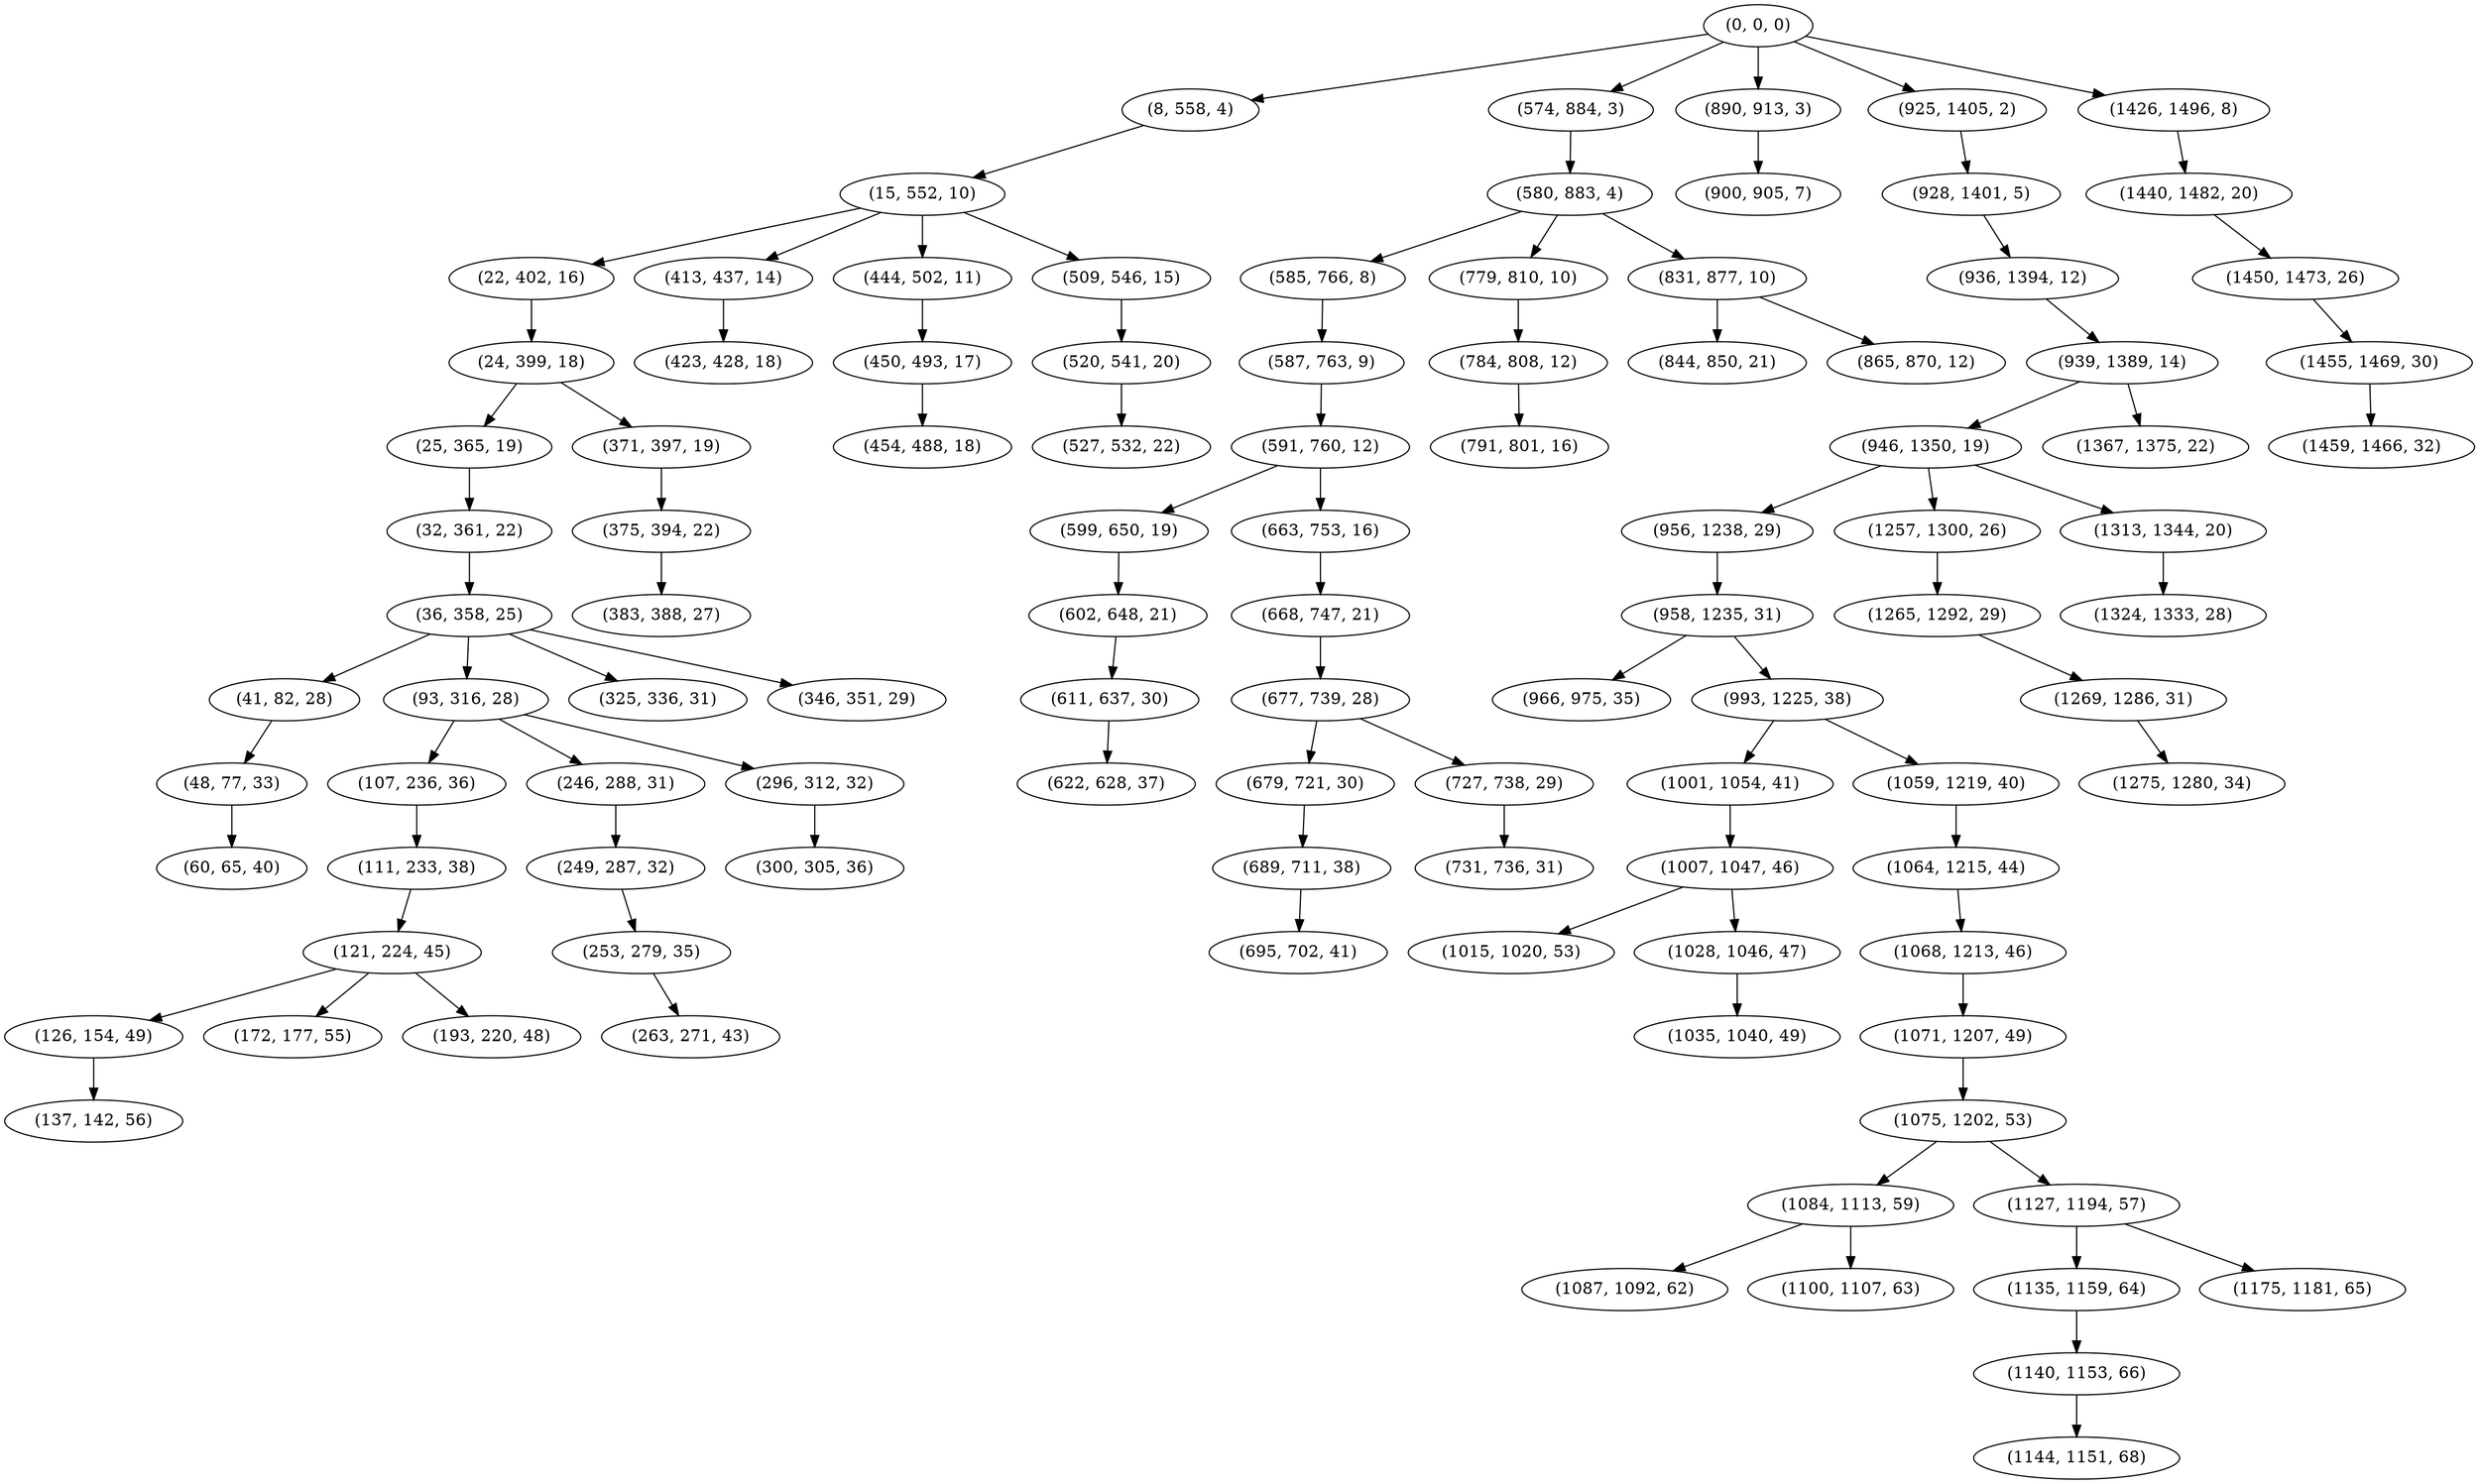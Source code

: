digraph tree {
    "(0, 0, 0)";
    "(8, 558, 4)";
    "(15, 552, 10)";
    "(22, 402, 16)";
    "(24, 399, 18)";
    "(25, 365, 19)";
    "(32, 361, 22)";
    "(36, 358, 25)";
    "(41, 82, 28)";
    "(48, 77, 33)";
    "(60, 65, 40)";
    "(93, 316, 28)";
    "(107, 236, 36)";
    "(111, 233, 38)";
    "(121, 224, 45)";
    "(126, 154, 49)";
    "(137, 142, 56)";
    "(172, 177, 55)";
    "(193, 220, 48)";
    "(246, 288, 31)";
    "(249, 287, 32)";
    "(253, 279, 35)";
    "(263, 271, 43)";
    "(296, 312, 32)";
    "(300, 305, 36)";
    "(325, 336, 31)";
    "(346, 351, 29)";
    "(371, 397, 19)";
    "(375, 394, 22)";
    "(383, 388, 27)";
    "(413, 437, 14)";
    "(423, 428, 18)";
    "(444, 502, 11)";
    "(450, 493, 17)";
    "(454, 488, 18)";
    "(509, 546, 15)";
    "(520, 541, 20)";
    "(527, 532, 22)";
    "(574, 884, 3)";
    "(580, 883, 4)";
    "(585, 766, 8)";
    "(587, 763, 9)";
    "(591, 760, 12)";
    "(599, 650, 19)";
    "(602, 648, 21)";
    "(611, 637, 30)";
    "(622, 628, 37)";
    "(663, 753, 16)";
    "(668, 747, 21)";
    "(677, 739, 28)";
    "(679, 721, 30)";
    "(689, 711, 38)";
    "(695, 702, 41)";
    "(727, 738, 29)";
    "(731, 736, 31)";
    "(779, 810, 10)";
    "(784, 808, 12)";
    "(791, 801, 16)";
    "(831, 877, 10)";
    "(844, 850, 21)";
    "(865, 870, 12)";
    "(890, 913, 3)";
    "(900, 905, 7)";
    "(925, 1405, 2)";
    "(928, 1401, 5)";
    "(936, 1394, 12)";
    "(939, 1389, 14)";
    "(946, 1350, 19)";
    "(956, 1238, 29)";
    "(958, 1235, 31)";
    "(966, 975, 35)";
    "(993, 1225, 38)";
    "(1001, 1054, 41)";
    "(1007, 1047, 46)";
    "(1015, 1020, 53)";
    "(1028, 1046, 47)";
    "(1035, 1040, 49)";
    "(1059, 1219, 40)";
    "(1064, 1215, 44)";
    "(1068, 1213, 46)";
    "(1071, 1207, 49)";
    "(1075, 1202, 53)";
    "(1084, 1113, 59)";
    "(1087, 1092, 62)";
    "(1100, 1107, 63)";
    "(1127, 1194, 57)";
    "(1135, 1159, 64)";
    "(1140, 1153, 66)";
    "(1144, 1151, 68)";
    "(1175, 1181, 65)";
    "(1257, 1300, 26)";
    "(1265, 1292, 29)";
    "(1269, 1286, 31)";
    "(1275, 1280, 34)";
    "(1313, 1344, 20)";
    "(1324, 1333, 28)";
    "(1367, 1375, 22)";
    "(1426, 1496, 8)";
    "(1440, 1482, 20)";
    "(1450, 1473, 26)";
    "(1455, 1469, 30)";
    "(1459, 1466, 32)";
    "(0, 0, 0)" -> "(8, 558, 4)";
    "(0, 0, 0)" -> "(574, 884, 3)";
    "(0, 0, 0)" -> "(890, 913, 3)";
    "(0, 0, 0)" -> "(925, 1405, 2)";
    "(0, 0, 0)" -> "(1426, 1496, 8)";
    "(8, 558, 4)" -> "(15, 552, 10)";
    "(15, 552, 10)" -> "(22, 402, 16)";
    "(15, 552, 10)" -> "(413, 437, 14)";
    "(15, 552, 10)" -> "(444, 502, 11)";
    "(15, 552, 10)" -> "(509, 546, 15)";
    "(22, 402, 16)" -> "(24, 399, 18)";
    "(24, 399, 18)" -> "(25, 365, 19)";
    "(24, 399, 18)" -> "(371, 397, 19)";
    "(25, 365, 19)" -> "(32, 361, 22)";
    "(32, 361, 22)" -> "(36, 358, 25)";
    "(36, 358, 25)" -> "(41, 82, 28)";
    "(36, 358, 25)" -> "(93, 316, 28)";
    "(36, 358, 25)" -> "(325, 336, 31)";
    "(36, 358, 25)" -> "(346, 351, 29)";
    "(41, 82, 28)" -> "(48, 77, 33)";
    "(48, 77, 33)" -> "(60, 65, 40)";
    "(93, 316, 28)" -> "(107, 236, 36)";
    "(93, 316, 28)" -> "(246, 288, 31)";
    "(93, 316, 28)" -> "(296, 312, 32)";
    "(107, 236, 36)" -> "(111, 233, 38)";
    "(111, 233, 38)" -> "(121, 224, 45)";
    "(121, 224, 45)" -> "(126, 154, 49)";
    "(121, 224, 45)" -> "(172, 177, 55)";
    "(121, 224, 45)" -> "(193, 220, 48)";
    "(126, 154, 49)" -> "(137, 142, 56)";
    "(246, 288, 31)" -> "(249, 287, 32)";
    "(249, 287, 32)" -> "(253, 279, 35)";
    "(253, 279, 35)" -> "(263, 271, 43)";
    "(296, 312, 32)" -> "(300, 305, 36)";
    "(371, 397, 19)" -> "(375, 394, 22)";
    "(375, 394, 22)" -> "(383, 388, 27)";
    "(413, 437, 14)" -> "(423, 428, 18)";
    "(444, 502, 11)" -> "(450, 493, 17)";
    "(450, 493, 17)" -> "(454, 488, 18)";
    "(509, 546, 15)" -> "(520, 541, 20)";
    "(520, 541, 20)" -> "(527, 532, 22)";
    "(574, 884, 3)" -> "(580, 883, 4)";
    "(580, 883, 4)" -> "(585, 766, 8)";
    "(580, 883, 4)" -> "(779, 810, 10)";
    "(580, 883, 4)" -> "(831, 877, 10)";
    "(585, 766, 8)" -> "(587, 763, 9)";
    "(587, 763, 9)" -> "(591, 760, 12)";
    "(591, 760, 12)" -> "(599, 650, 19)";
    "(591, 760, 12)" -> "(663, 753, 16)";
    "(599, 650, 19)" -> "(602, 648, 21)";
    "(602, 648, 21)" -> "(611, 637, 30)";
    "(611, 637, 30)" -> "(622, 628, 37)";
    "(663, 753, 16)" -> "(668, 747, 21)";
    "(668, 747, 21)" -> "(677, 739, 28)";
    "(677, 739, 28)" -> "(679, 721, 30)";
    "(677, 739, 28)" -> "(727, 738, 29)";
    "(679, 721, 30)" -> "(689, 711, 38)";
    "(689, 711, 38)" -> "(695, 702, 41)";
    "(727, 738, 29)" -> "(731, 736, 31)";
    "(779, 810, 10)" -> "(784, 808, 12)";
    "(784, 808, 12)" -> "(791, 801, 16)";
    "(831, 877, 10)" -> "(844, 850, 21)";
    "(831, 877, 10)" -> "(865, 870, 12)";
    "(890, 913, 3)" -> "(900, 905, 7)";
    "(925, 1405, 2)" -> "(928, 1401, 5)";
    "(928, 1401, 5)" -> "(936, 1394, 12)";
    "(936, 1394, 12)" -> "(939, 1389, 14)";
    "(939, 1389, 14)" -> "(946, 1350, 19)";
    "(939, 1389, 14)" -> "(1367, 1375, 22)";
    "(946, 1350, 19)" -> "(956, 1238, 29)";
    "(946, 1350, 19)" -> "(1257, 1300, 26)";
    "(946, 1350, 19)" -> "(1313, 1344, 20)";
    "(956, 1238, 29)" -> "(958, 1235, 31)";
    "(958, 1235, 31)" -> "(966, 975, 35)";
    "(958, 1235, 31)" -> "(993, 1225, 38)";
    "(993, 1225, 38)" -> "(1001, 1054, 41)";
    "(993, 1225, 38)" -> "(1059, 1219, 40)";
    "(1001, 1054, 41)" -> "(1007, 1047, 46)";
    "(1007, 1047, 46)" -> "(1015, 1020, 53)";
    "(1007, 1047, 46)" -> "(1028, 1046, 47)";
    "(1028, 1046, 47)" -> "(1035, 1040, 49)";
    "(1059, 1219, 40)" -> "(1064, 1215, 44)";
    "(1064, 1215, 44)" -> "(1068, 1213, 46)";
    "(1068, 1213, 46)" -> "(1071, 1207, 49)";
    "(1071, 1207, 49)" -> "(1075, 1202, 53)";
    "(1075, 1202, 53)" -> "(1084, 1113, 59)";
    "(1075, 1202, 53)" -> "(1127, 1194, 57)";
    "(1084, 1113, 59)" -> "(1087, 1092, 62)";
    "(1084, 1113, 59)" -> "(1100, 1107, 63)";
    "(1127, 1194, 57)" -> "(1135, 1159, 64)";
    "(1127, 1194, 57)" -> "(1175, 1181, 65)";
    "(1135, 1159, 64)" -> "(1140, 1153, 66)";
    "(1140, 1153, 66)" -> "(1144, 1151, 68)";
    "(1257, 1300, 26)" -> "(1265, 1292, 29)";
    "(1265, 1292, 29)" -> "(1269, 1286, 31)";
    "(1269, 1286, 31)" -> "(1275, 1280, 34)";
    "(1313, 1344, 20)" -> "(1324, 1333, 28)";
    "(1426, 1496, 8)" -> "(1440, 1482, 20)";
    "(1440, 1482, 20)" -> "(1450, 1473, 26)";
    "(1450, 1473, 26)" -> "(1455, 1469, 30)";
    "(1455, 1469, 30)" -> "(1459, 1466, 32)";
}
